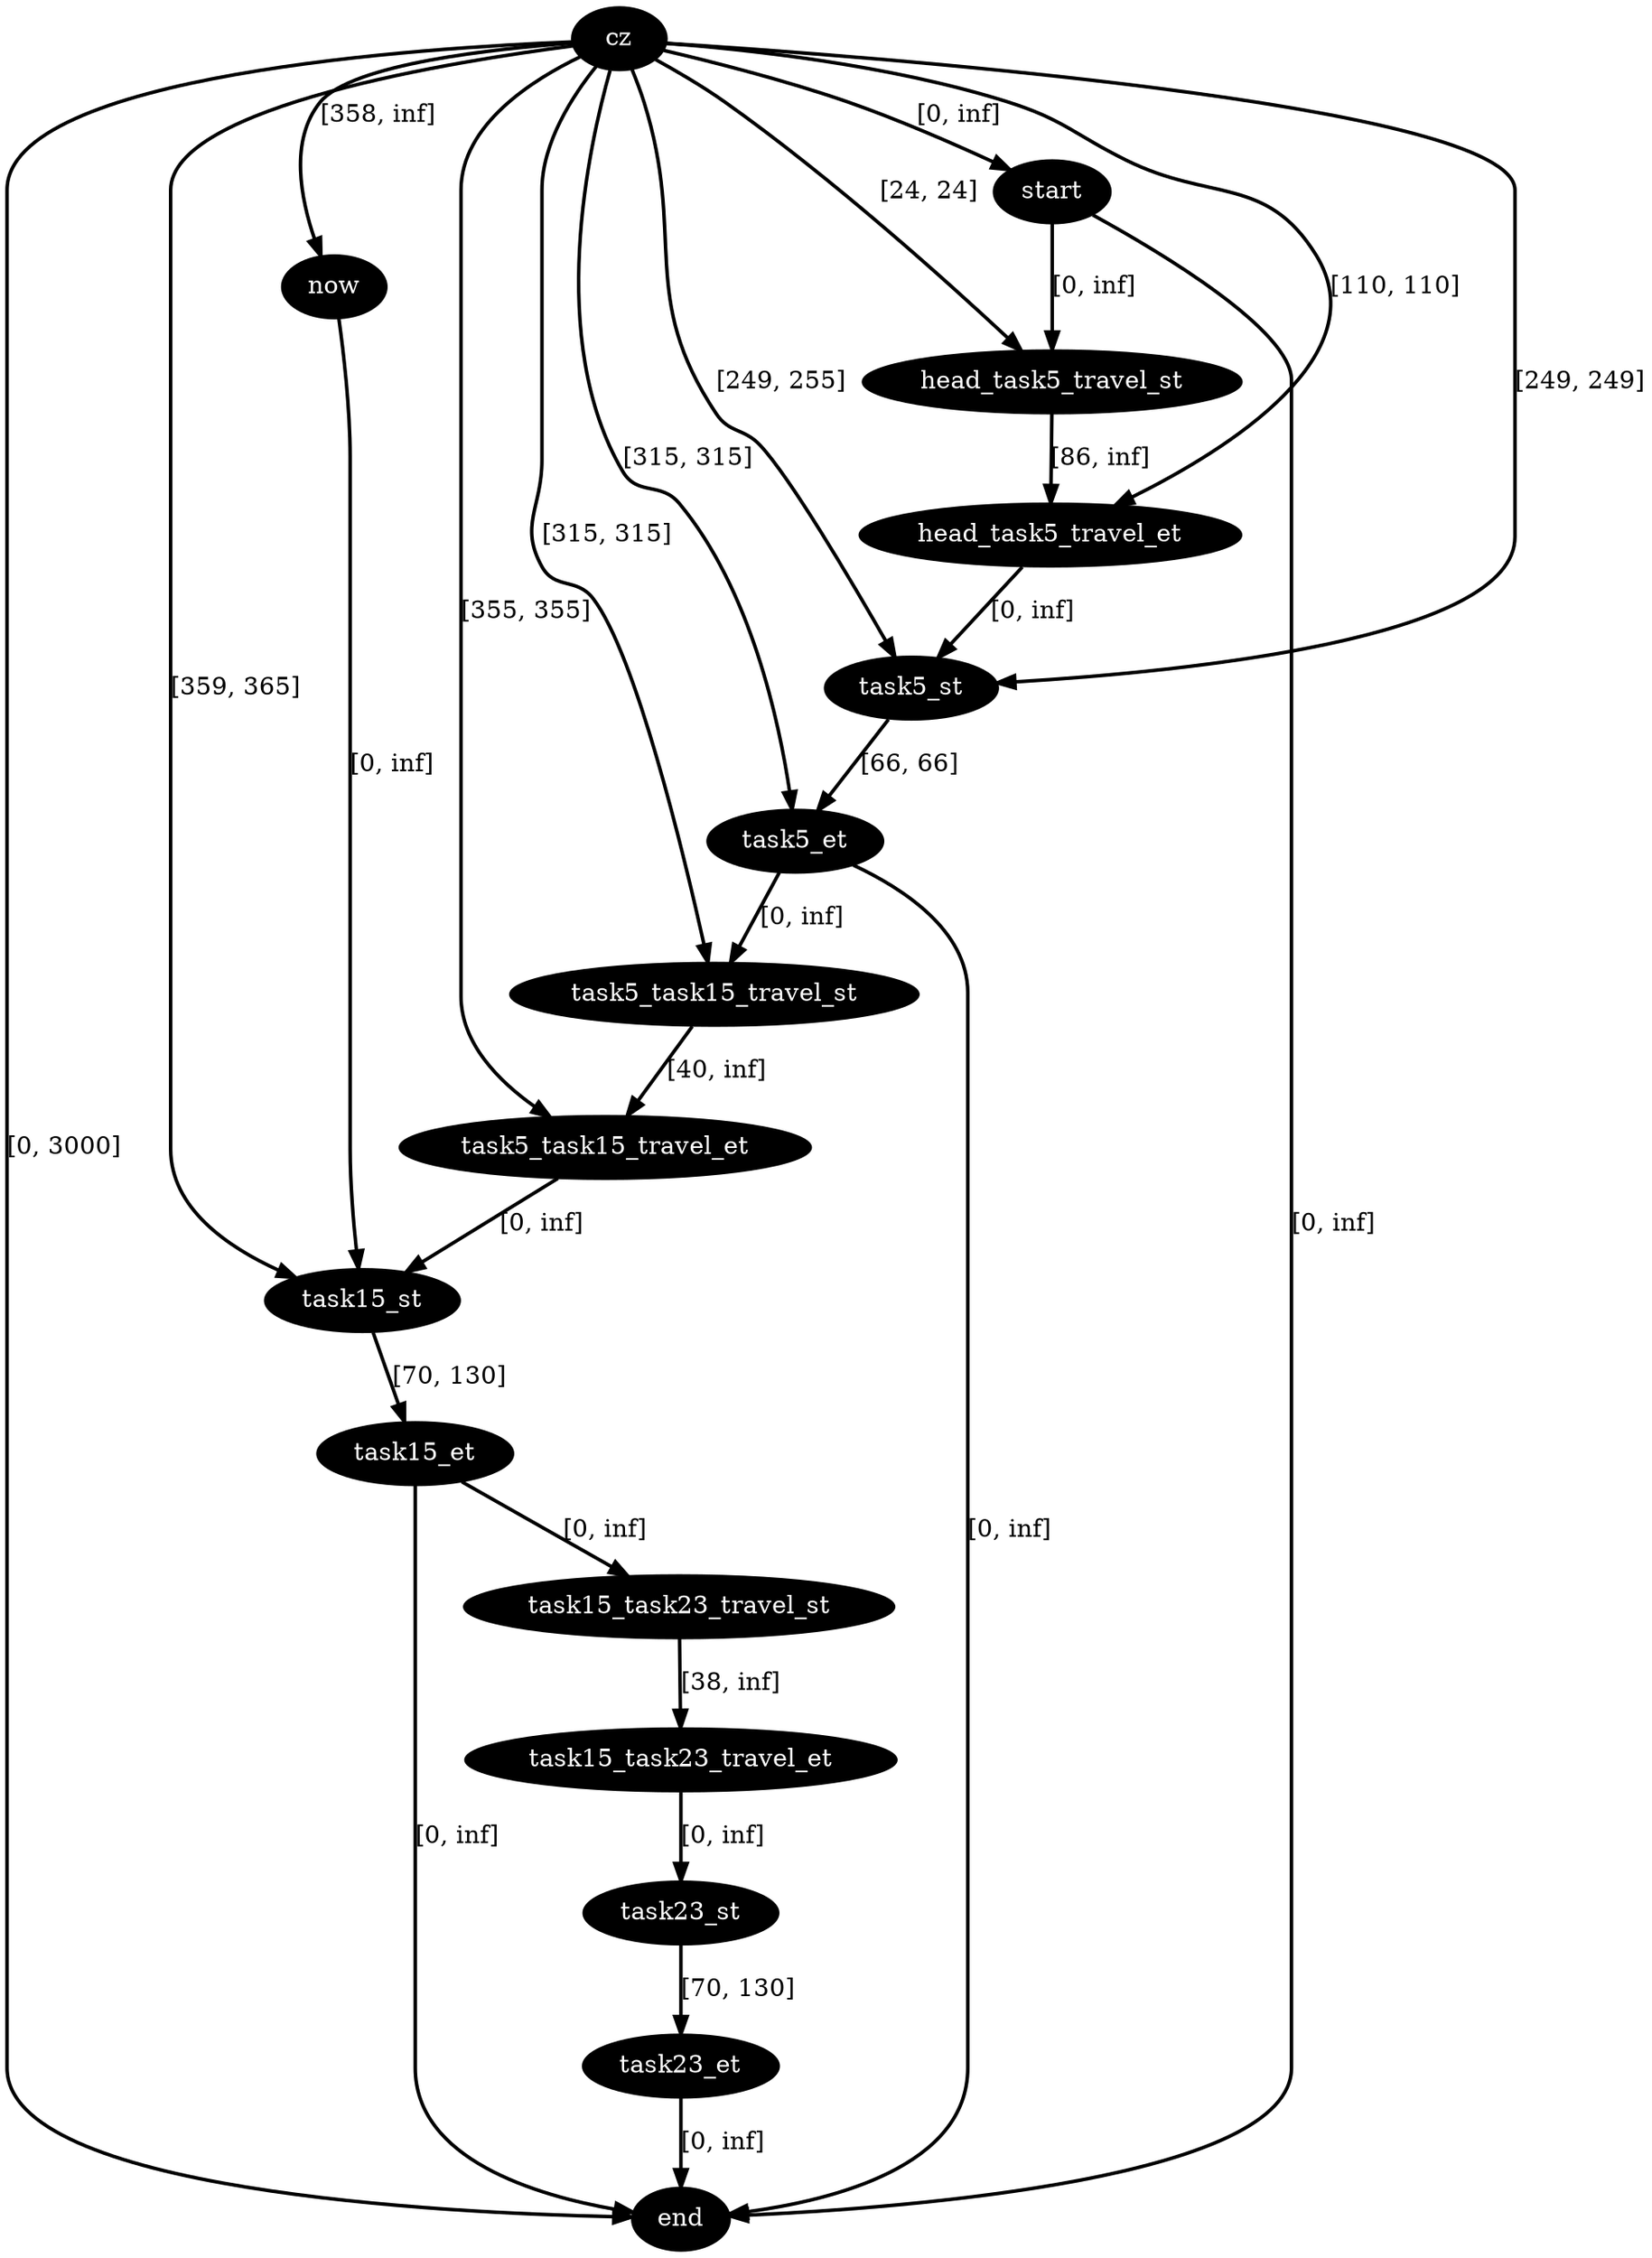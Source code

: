 digraph plan {
0[label="cz",style=filled,fillcolor=black,fontcolor=white];
1[label="start",style=filled,fillcolor=black,fontcolor=white];
2[label="now",style=filled,fillcolor=black,fontcolor=white];
3[label="end",style=filled,fillcolor=black,fontcolor=white];
12[label="head_task5_travel_st",style=filled,fillcolor=black,fontcolor=white];
13[label="head_task5_travel_et",style=filled,fillcolor=black,fontcolor=white];
14[label="task5_st",style=filled,fillcolor=black,fontcolor=white];
15[label="task5_et",style=filled,fillcolor=black,fontcolor=white];
31[label="task15_st",style=filled,fillcolor=black,fontcolor=white];
32[label="task15_et",style=filled,fillcolor=black,fontcolor=white];
64[label="task5_task15_travel_st",style=filled,fillcolor=black,fontcolor=white];
65[label="task5_task15_travel_et",style=filled,fillcolor=black,fontcolor=white];
67[label="task15_task23_travel_st",style=filled,fillcolor=black,fontcolor=white];
68[label="task15_task23_travel_et",style=filled,fillcolor=black,fontcolor=white];
69[label="task23_st",style=filled,fillcolor=black,fontcolor=white];
70[label="task23_et",style=filled,fillcolor=black,fontcolor=white];
"0"->"1"[label="[0, inf]",penwidth=2,color=black];
"0"->"3"[label="[0, 3000]",penwidth=2,color=black];
"12"->"13"[label="[86, inf]",penwidth=2,color=black];
"0"->"13"[label="[110, 110]",penwidth=2,color=black];
"1"->"12"[label="[0, inf]",penwidth=2,color=black];
"0"->"12"[label="[24, 24]",penwidth=2,color=black];
"0"->"2"[label="[358, inf]",penwidth=2,color=black];
"2"->"31"[label="[0, inf]",penwidth=2,color=black];
"1"->"3"[label="[0, inf]",penwidth=2,color=black];
"32"->"3"[label="[0, inf]",penwidth=2,color=black];
"0"->"31"[label="[359, 365]",penwidth=2,color=black];
"67"->"68"[label="[38, inf]",penwidth=2,color=black];
"32"->"67"[label="[0, inf]",penwidth=2,color=black];
"31"->"32"[label="[70, 130]",penwidth=2,color=black];
"65"->"31"[label="[0, inf]",penwidth=2,color=black];
"70"->"3"[label="[0, inf]",penwidth=2,color=black];
"69"->"70"[label="[70, 130]",penwidth=2,color=black];
"68"->"69"[label="[0, inf]",penwidth=2,color=black];
"0"->"15"[label="[315, 315]",penwidth=2,color=black];
"15"->"3"[label="[0, inf]",penwidth=2,color=black];
"0"->"14"[label="[249, 249]",penwidth=2,color=black];
"0"->"14"[label="[249, 255]",penwidth=2,color=black];
"64"->"65"[label="[40, inf]",penwidth=2,color=black];
"0"->"65"[label="[355, 355]",penwidth=2,color=black];
"15"->"64"[label="[0, inf]",penwidth=2,color=black];
"0"->"64"[label="[315, 315]",penwidth=2,color=black];
"14"->"15"[label="[66, 66]",penwidth=2,color=black];
"13"->"14"[label="[0, inf]",penwidth=2,color=black];
}
